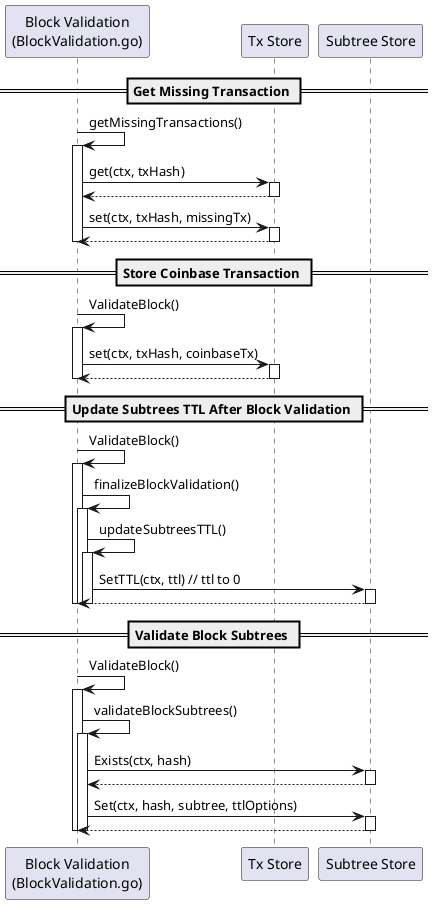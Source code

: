 @startuml
participant "Block Validation\n(BlockValidation.go)" as BlockValidation
participant "Tx Store" as TxStore
participant "Subtree Store" as SubtreeStore

== Get Missing Transaction ==
BlockValidation -> BlockValidation : getMissingTransactions()
activate BlockValidation
BlockValidation -> TxStore : get(ctx, txHash)
activate TxStore
TxStore --> BlockValidation
deactivate TxStore
BlockValidation -> TxStore : set(ctx, txHash, missingTx)
activate TxStore
TxStore --> BlockValidation
deactivate TxStore
deactivate BlockValidation

== Store Coinbase Transaction ==
BlockValidation -> BlockValidation : ValidateBlock()
activate BlockValidation

BlockValidation -> TxStore : set(ctx, txHash, coinbaseTx)
activate TxStore
TxStore --> BlockValidation
deactivate TxStore
deactivate BlockValidation

== Update Subtrees TTL After Block Validation ==
BlockValidation -> BlockValidation : ValidateBlock()
activate BlockValidation
BlockValidation -> BlockValidation : finalizeBlockValidation()
activate BlockValidation
BlockValidation -> BlockValidation : updateSubtreesTTL()
activate BlockValidation
BlockValidation -> SubtreeStore : SetTTL(ctx, ttl) // ttl to 0
activate SubtreeStore
SubtreeStore --> BlockValidation
deactivate SubtreeStore
deactivate BlockValidation
deactivate BlockValidation
deactivate BlockValidation

== Validate Block Subtrees ==
BlockValidation -> BlockValidation : ValidateBlock()
activate BlockValidation
BlockValidation -> BlockValidation : validateBlockSubtrees()
activate BlockValidation
BlockValidation -> SubtreeStore : Exists(ctx, hash)
activate SubtreeStore
SubtreeStore --> BlockValidation
deactivate SubtreeStore
BlockValidation -> SubtreeStore : Set(ctx, hash, subtree, ttlOptions)
activate SubtreeStore
SubtreeStore --> BlockValidation
deactivate SubtreeStore
deactivate BlockValidation
deactivate BlockValidation



@enduml
